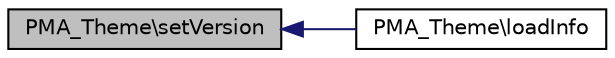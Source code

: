 digraph G
{
  edge [fontname="Helvetica",fontsize="10",labelfontname="Helvetica",labelfontsize="10"];
  node [fontname="Helvetica",fontsize="10",shape=record];
  rankdir="LR";
  Node1 [label="PMA_Theme\\setVersion",height=0.2,width=0.4,color="black", fillcolor="grey75", style="filled" fontcolor="black"];
  Node1 -> Node2 [dir="back",color="midnightblue",fontsize="10",style="solid",fontname="Helvetica"];
  Node2 [label="PMA_Theme\\loadInfo",height=0.2,width=0.4,color="black", fillcolor="white", style="filled",URL="$classPMA__Theme.html#aab83cc073addb98616e2ab5cfb9df52c",tooltip="public"];
}
